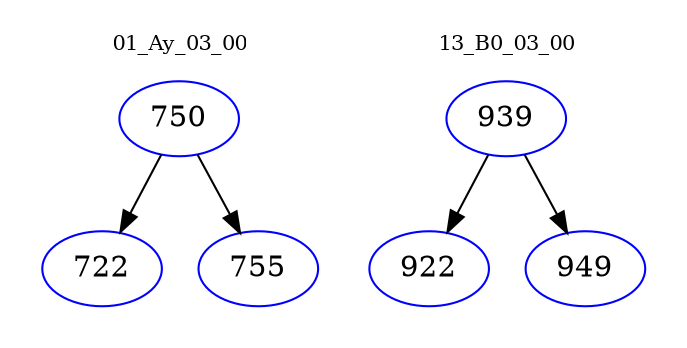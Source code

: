 digraph{
subgraph cluster_0 {
color = white
label = "01_Ay_03_00";
fontsize=10;
T0_750 [label="750", color="blue"]
T0_750 -> T0_722 [color="black"]
T0_722 [label="722", color="blue"]
T0_750 -> T0_755 [color="black"]
T0_755 [label="755", color="blue"]
}
subgraph cluster_1 {
color = white
label = "13_B0_03_00";
fontsize=10;
T1_939 [label="939", color="blue"]
T1_939 -> T1_922 [color="black"]
T1_922 [label="922", color="blue"]
T1_939 -> T1_949 [color="black"]
T1_949 [label="949", color="blue"]
}
}
